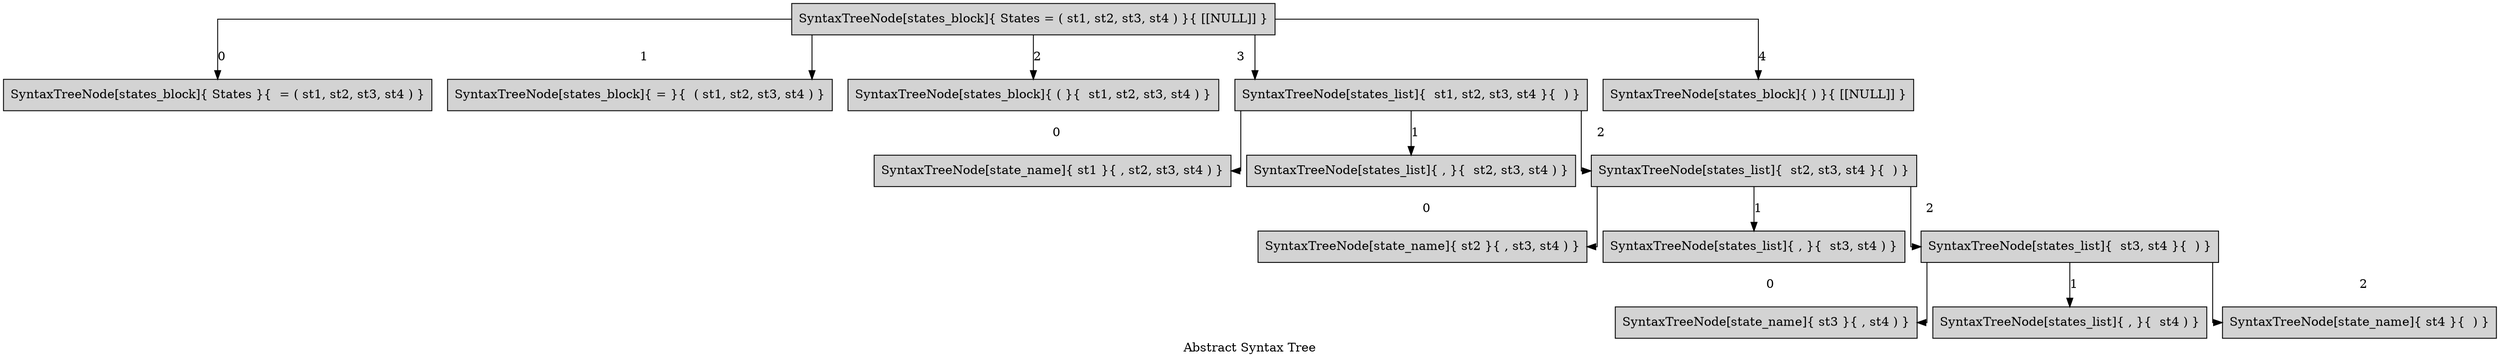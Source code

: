 digraph
{
    label = "Abstract Syntax Tree"
    splines = ortho

    "414da8a" [ label = "SyntaxTreeNode[states_block]{ States }{  = ( st1, st2, st3, st4 ) }", shape = box, style = filled ]
    f8499cb [ label = "SyntaxTreeNode[states_block]{ = }{  ( st1, st2, st3, st4 ) }", shape = box, style = filled ]
    3882149 [ label = "SyntaxTreeNode[states_block]{ ( }{  st1, st2, st3, st4 ) }", shape = box, style = filled ]
    "2b9e350" [ label = "SyntaxTreeNode[state_name]{ st1 }{ , st2, st3, st4 ) }", shape = box, style = filled ]
    "26a0ee2" [ label = "SyntaxTreeNode[states_list]{ , }{  st2, st3, st4 ) }", shape = box, style = filled ]
    e20d44a [ label = "SyntaxTreeNode[state_name]{ st2 }{ , st3, st4 ) }", shape = box, style = filled ]
    "41d9f2c" [ label = "SyntaxTreeNode[states_list]{ , }{  st3, st4 ) }", shape = box, style = filled ]
    fde47e4 [ label = "SyntaxTreeNode[state_name]{ st3 }{ , st4 ) }", shape = box, style = filled ]
    "4fff2ef" [ label = "SyntaxTreeNode[states_list]{ , }{  st4 ) }", shape = box, style = filled ]
    "0ebcde9" [ label = "SyntaxTreeNode[state_name]{ st4 }{  ) }", shape = box, style = filled ]
    "85f931b" [ label = "SyntaxTreeNode[states_list]{  st3, st4 }{  ) }", shape = box, style = filled ]
    "65cfbcb" [ label = "SyntaxTreeNode[states_list]{  st2, st3, st4 }{  ) }", shape = box, style = filled ]
    f37e943 [ label = "SyntaxTreeNode[states_list]{  st1, st2, st3, st4 }{  ) }", shape = box, style = filled ]
    "0f67838" [ label = "SyntaxTreeNode[states_block]{ ) }{ [[NULL]] }", shape = box, style = filled ]
    "5bf4730" [ label = "SyntaxTreeNode[states_block]{ States = ( st1, st2, st3, st4 ) }{ [[NULL]] }", shape = box, style = filled ]

    "85f931b" -> fde47e4 [ label = 0 ]
    "85f931b" -> "4fff2ef" [ label = 1 ]
    "85f931b" -> "0ebcde9" [ label = 2 ]
    "65cfbcb" -> e20d44a [ label = 0 ]
    "65cfbcb" -> "41d9f2c" [ label = 1 ]
    "65cfbcb" -> "85f931b" [ label = 2 ]
    f37e943 -> "2b9e350" [ label = 0 ]
    f37e943 -> "26a0ee2" [ label = 1 ]
    f37e943 -> "65cfbcb" [ label = 2 ]
    "5bf4730" -> "414da8a" [ label = 0 ]
    "5bf4730" -> f8499cb [ label = 1 ]
    "5bf4730" -> 3882149 [ label = 2 ]
    "5bf4730" -> f37e943 [ label = 3 ]
    "5bf4730" -> "0f67838" [ label = 4 ]
}